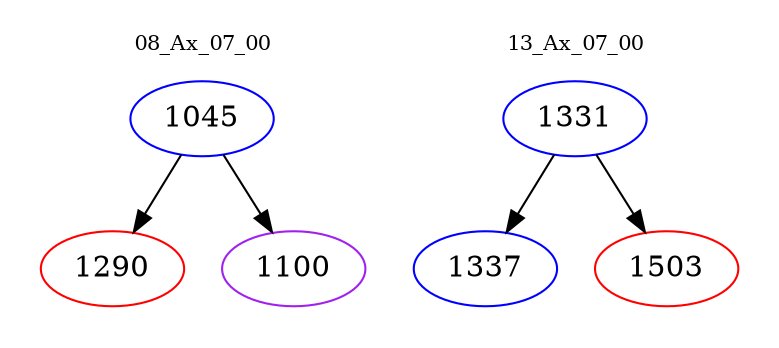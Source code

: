 digraph{
subgraph cluster_0 {
color = white
label = "08_Ax_07_00";
fontsize=10;
T0_1045 [label="1045", color="blue"]
T0_1045 -> T0_1290 [color="black"]
T0_1290 [label="1290", color="red"]
T0_1045 -> T0_1100 [color="black"]
T0_1100 [label="1100", color="purple"]
}
subgraph cluster_1 {
color = white
label = "13_Ax_07_00";
fontsize=10;
T1_1331 [label="1331", color="blue"]
T1_1331 -> T1_1337 [color="black"]
T1_1337 [label="1337", color="blue"]
T1_1331 -> T1_1503 [color="black"]
T1_1503 [label="1503", color="red"]
}
}
